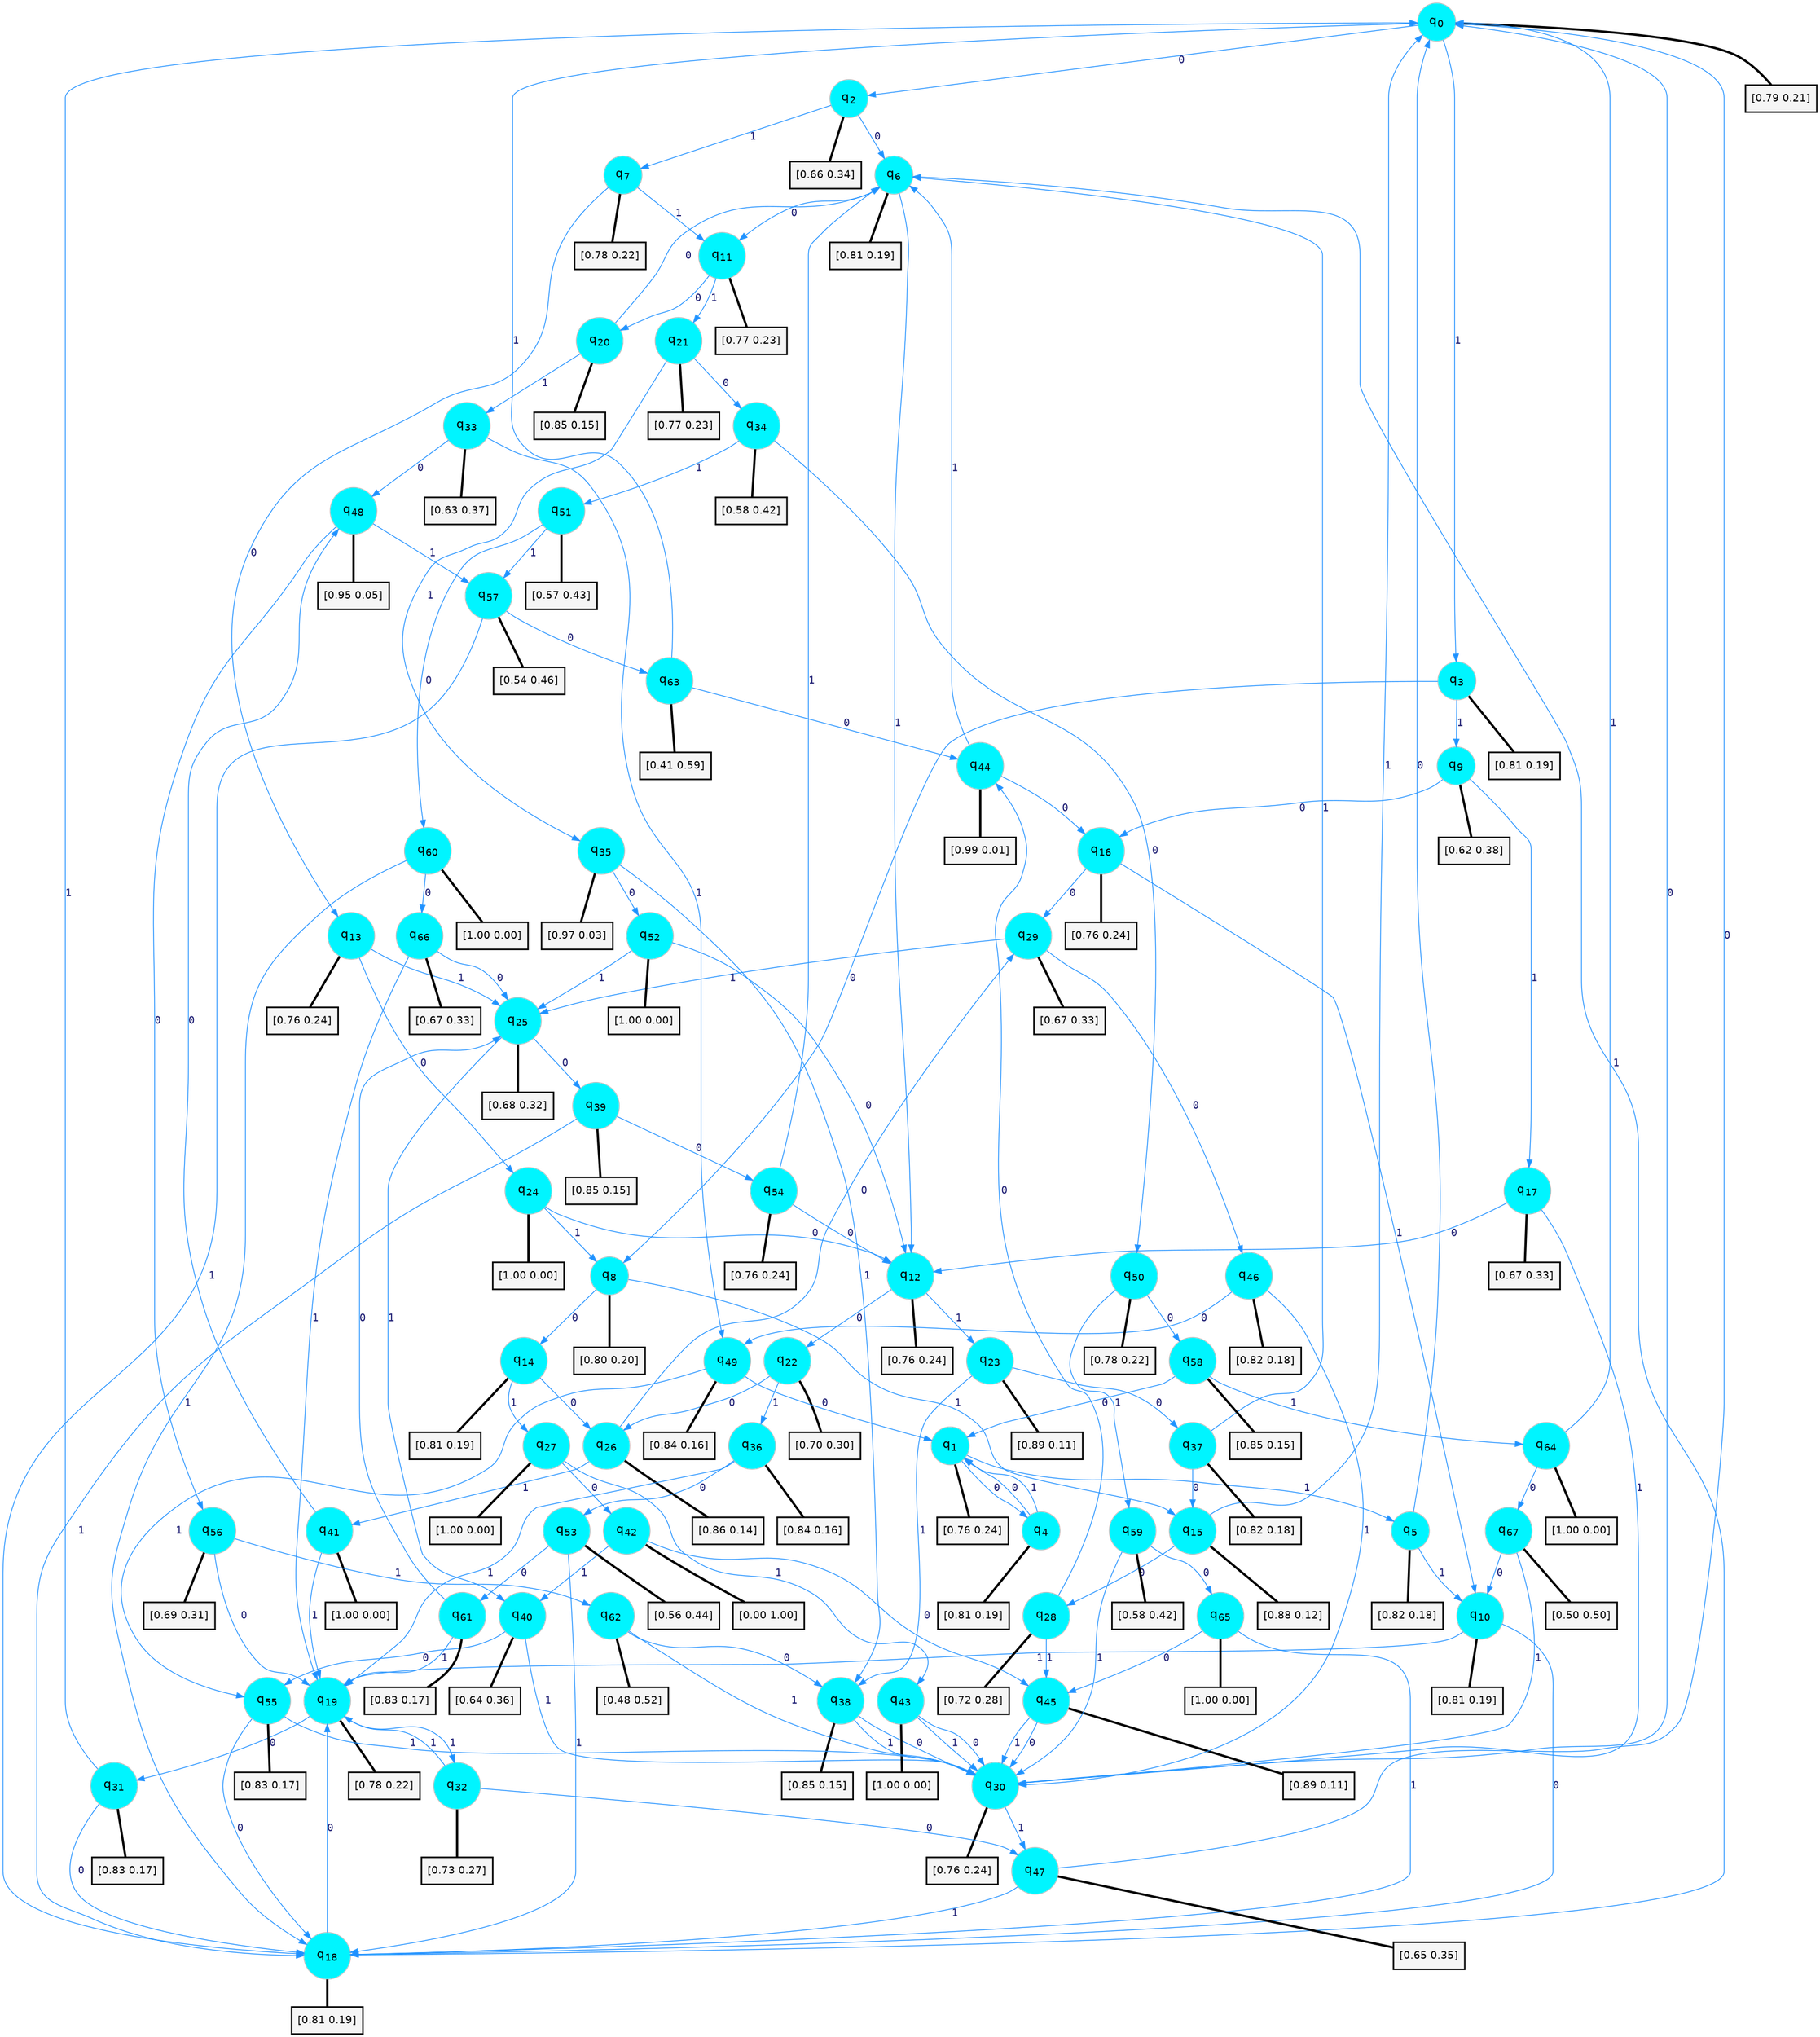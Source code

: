 digraph G {
graph [
bgcolor=transparent, dpi=300, rankdir=TD, size="40,25"];
node [
color=gray, fillcolor=turquoise1, fontcolor=black, fontname=Helvetica, fontsize=16, fontweight=bold, shape=circle, style=filled];
edge [
arrowsize=1, color=dodgerblue1, fontcolor=midnightblue, fontname=courier, fontweight=bold, penwidth=1, style=solid, weight=20];
0[label=<q<SUB>0</SUB>>];
1[label=<q<SUB>1</SUB>>];
2[label=<q<SUB>2</SUB>>];
3[label=<q<SUB>3</SUB>>];
4[label=<q<SUB>4</SUB>>];
5[label=<q<SUB>5</SUB>>];
6[label=<q<SUB>6</SUB>>];
7[label=<q<SUB>7</SUB>>];
8[label=<q<SUB>8</SUB>>];
9[label=<q<SUB>9</SUB>>];
10[label=<q<SUB>10</SUB>>];
11[label=<q<SUB>11</SUB>>];
12[label=<q<SUB>12</SUB>>];
13[label=<q<SUB>13</SUB>>];
14[label=<q<SUB>14</SUB>>];
15[label=<q<SUB>15</SUB>>];
16[label=<q<SUB>16</SUB>>];
17[label=<q<SUB>17</SUB>>];
18[label=<q<SUB>18</SUB>>];
19[label=<q<SUB>19</SUB>>];
20[label=<q<SUB>20</SUB>>];
21[label=<q<SUB>21</SUB>>];
22[label=<q<SUB>22</SUB>>];
23[label=<q<SUB>23</SUB>>];
24[label=<q<SUB>24</SUB>>];
25[label=<q<SUB>25</SUB>>];
26[label=<q<SUB>26</SUB>>];
27[label=<q<SUB>27</SUB>>];
28[label=<q<SUB>28</SUB>>];
29[label=<q<SUB>29</SUB>>];
30[label=<q<SUB>30</SUB>>];
31[label=<q<SUB>31</SUB>>];
32[label=<q<SUB>32</SUB>>];
33[label=<q<SUB>33</SUB>>];
34[label=<q<SUB>34</SUB>>];
35[label=<q<SUB>35</SUB>>];
36[label=<q<SUB>36</SUB>>];
37[label=<q<SUB>37</SUB>>];
38[label=<q<SUB>38</SUB>>];
39[label=<q<SUB>39</SUB>>];
40[label=<q<SUB>40</SUB>>];
41[label=<q<SUB>41</SUB>>];
42[label=<q<SUB>42</SUB>>];
43[label=<q<SUB>43</SUB>>];
44[label=<q<SUB>44</SUB>>];
45[label=<q<SUB>45</SUB>>];
46[label=<q<SUB>46</SUB>>];
47[label=<q<SUB>47</SUB>>];
48[label=<q<SUB>48</SUB>>];
49[label=<q<SUB>49</SUB>>];
50[label=<q<SUB>50</SUB>>];
51[label=<q<SUB>51</SUB>>];
52[label=<q<SUB>52</SUB>>];
53[label=<q<SUB>53</SUB>>];
54[label=<q<SUB>54</SUB>>];
55[label=<q<SUB>55</SUB>>];
56[label=<q<SUB>56</SUB>>];
57[label=<q<SUB>57</SUB>>];
58[label=<q<SUB>58</SUB>>];
59[label=<q<SUB>59</SUB>>];
60[label=<q<SUB>60</SUB>>];
61[label=<q<SUB>61</SUB>>];
62[label=<q<SUB>62</SUB>>];
63[label=<q<SUB>63</SUB>>];
64[label=<q<SUB>64</SUB>>];
65[label=<q<SUB>65</SUB>>];
66[label=<q<SUB>66</SUB>>];
67[label=<q<SUB>67</SUB>>];
68[label="[0.79 0.21]", shape=box,fontcolor=black, fontname=Helvetica, fontsize=14, penwidth=2, fillcolor=whitesmoke,color=black];
69[label="[0.76 0.24]", shape=box,fontcolor=black, fontname=Helvetica, fontsize=14, penwidth=2, fillcolor=whitesmoke,color=black];
70[label="[0.66 0.34]", shape=box,fontcolor=black, fontname=Helvetica, fontsize=14, penwidth=2, fillcolor=whitesmoke,color=black];
71[label="[0.81 0.19]", shape=box,fontcolor=black, fontname=Helvetica, fontsize=14, penwidth=2, fillcolor=whitesmoke,color=black];
72[label="[0.81 0.19]", shape=box,fontcolor=black, fontname=Helvetica, fontsize=14, penwidth=2, fillcolor=whitesmoke,color=black];
73[label="[0.82 0.18]", shape=box,fontcolor=black, fontname=Helvetica, fontsize=14, penwidth=2, fillcolor=whitesmoke,color=black];
74[label="[0.81 0.19]", shape=box,fontcolor=black, fontname=Helvetica, fontsize=14, penwidth=2, fillcolor=whitesmoke,color=black];
75[label="[0.78 0.22]", shape=box,fontcolor=black, fontname=Helvetica, fontsize=14, penwidth=2, fillcolor=whitesmoke,color=black];
76[label="[0.80 0.20]", shape=box,fontcolor=black, fontname=Helvetica, fontsize=14, penwidth=2, fillcolor=whitesmoke,color=black];
77[label="[0.62 0.38]", shape=box,fontcolor=black, fontname=Helvetica, fontsize=14, penwidth=2, fillcolor=whitesmoke,color=black];
78[label="[0.81 0.19]", shape=box,fontcolor=black, fontname=Helvetica, fontsize=14, penwidth=2, fillcolor=whitesmoke,color=black];
79[label="[0.77 0.23]", shape=box,fontcolor=black, fontname=Helvetica, fontsize=14, penwidth=2, fillcolor=whitesmoke,color=black];
80[label="[0.76 0.24]", shape=box,fontcolor=black, fontname=Helvetica, fontsize=14, penwidth=2, fillcolor=whitesmoke,color=black];
81[label="[0.76 0.24]", shape=box,fontcolor=black, fontname=Helvetica, fontsize=14, penwidth=2, fillcolor=whitesmoke,color=black];
82[label="[0.81 0.19]", shape=box,fontcolor=black, fontname=Helvetica, fontsize=14, penwidth=2, fillcolor=whitesmoke,color=black];
83[label="[0.88 0.12]", shape=box,fontcolor=black, fontname=Helvetica, fontsize=14, penwidth=2, fillcolor=whitesmoke,color=black];
84[label="[0.76 0.24]", shape=box,fontcolor=black, fontname=Helvetica, fontsize=14, penwidth=2, fillcolor=whitesmoke,color=black];
85[label="[0.67 0.33]", shape=box,fontcolor=black, fontname=Helvetica, fontsize=14, penwidth=2, fillcolor=whitesmoke,color=black];
86[label="[0.81 0.19]", shape=box,fontcolor=black, fontname=Helvetica, fontsize=14, penwidth=2, fillcolor=whitesmoke,color=black];
87[label="[0.78 0.22]", shape=box,fontcolor=black, fontname=Helvetica, fontsize=14, penwidth=2, fillcolor=whitesmoke,color=black];
88[label="[0.85 0.15]", shape=box,fontcolor=black, fontname=Helvetica, fontsize=14, penwidth=2, fillcolor=whitesmoke,color=black];
89[label="[0.77 0.23]", shape=box,fontcolor=black, fontname=Helvetica, fontsize=14, penwidth=2, fillcolor=whitesmoke,color=black];
90[label="[0.70 0.30]", shape=box,fontcolor=black, fontname=Helvetica, fontsize=14, penwidth=2, fillcolor=whitesmoke,color=black];
91[label="[0.89 0.11]", shape=box,fontcolor=black, fontname=Helvetica, fontsize=14, penwidth=2, fillcolor=whitesmoke,color=black];
92[label="[1.00 0.00]", shape=box,fontcolor=black, fontname=Helvetica, fontsize=14, penwidth=2, fillcolor=whitesmoke,color=black];
93[label="[0.68 0.32]", shape=box,fontcolor=black, fontname=Helvetica, fontsize=14, penwidth=2, fillcolor=whitesmoke,color=black];
94[label="[0.86 0.14]", shape=box,fontcolor=black, fontname=Helvetica, fontsize=14, penwidth=2, fillcolor=whitesmoke,color=black];
95[label="[1.00 0.00]", shape=box,fontcolor=black, fontname=Helvetica, fontsize=14, penwidth=2, fillcolor=whitesmoke,color=black];
96[label="[0.72 0.28]", shape=box,fontcolor=black, fontname=Helvetica, fontsize=14, penwidth=2, fillcolor=whitesmoke,color=black];
97[label="[0.67 0.33]", shape=box,fontcolor=black, fontname=Helvetica, fontsize=14, penwidth=2, fillcolor=whitesmoke,color=black];
98[label="[0.76 0.24]", shape=box,fontcolor=black, fontname=Helvetica, fontsize=14, penwidth=2, fillcolor=whitesmoke,color=black];
99[label="[0.83 0.17]", shape=box,fontcolor=black, fontname=Helvetica, fontsize=14, penwidth=2, fillcolor=whitesmoke,color=black];
100[label="[0.73 0.27]", shape=box,fontcolor=black, fontname=Helvetica, fontsize=14, penwidth=2, fillcolor=whitesmoke,color=black];
101[label="[0.63 0.37]", shape=box,fontcolor=black, fontname=Helvetica, fontsize=14, penwidth=2, fillcolor=whitesmoke,color=black];
102[label="[0.58 0.42]", shape=box,fontcolor=black, fontname=Helvetica, fontsize=14, penwidth=2, fillcolor=whitesmoke,color=black];
103[label="[0.97 0.03]", shape=box,fontcolor=black, fontname=Helvetica, fontsize=14, penwidth=2, fillcolor=whitesmoke,color=black];
104[label="[0.84 0.16]", shape=box,fontcolor=black, fontname=Helvetica, fontsize=14, penwidth=2, fillcolor=whitesmoke,color=black];
105[label="[0.82 0.18]", shape=box,fontcolor=black, fontname=Helvetica, fontsize=14, penwidth=2, fillcolor=whitesmoke,color=black];
106[label="[0.85 0.15]", shape=box,fontcolor=black, fontname=Helvetica, fontsize=14, penwidth=2, fillcolor=whitesmoke,color=black];
107[label="[0.85 0.15]", shape=box,fontcolor=black, fontname=Helvetica, fontsize=14, penwidth=2, fillcolor=whitesmoke,color=black];
108[label="[0.64 0.36]", shape=box,fontcolor=black, fontname=Helvetica, fontsize=14, penwidth=2, fillcolor=whitesmoke,color=black];
109[label="[1.00 0.00]", shape=box,fontcolor=black, fontname=Helvetica, fontsize=14, penwidth=2, fillcolor=whitesmoke,color=black];
110[label="[0.00 1.00]", shape=box,fontcolor=black, fontname=Helvetica, fontsize=14, penwidth=2, fillcolor=whitesmoke,color=black];
111[label="[1.00 0.00]", shape=box,fontcolor=black, fontname=Helvetica, fontsize=14, penwidth=2, fillcolor=whitesmoke,color=black];
112[label="[0.99 0.01]", shape=box,fontcolor=black, fontname=Helvetica, fontsize=14, penwidth=2, fillcolor=whitesmoke,color=black];
113[label="[0.89 0.11]", shape=box,fontcolor=black, fontname=Helvetica, fontsize=14, penwidth=2, fillcolor=whitesmoke,color=black];
114[label="[0.82 0.18]", shape=box,fontcolor=black, fontname=Helvetica, fontsize=14, penwidth=2, fillcolor=whitesmoke,color=black];
115[label="[0.65 0.35]", shape=box,fontcolor=black, fontname=Helvetica, fontsize=14, penwidth=2, fillcolor=whitesmoke,color=black];
116[label="[0.95 0.05]", shape=box,fontcolor=black, fontname=Helvetica, fontsize=14, penwidth=2, fillcolor=whitesmoke,color=black];
117[label="[0.84 0.16]", shape=box,fontcolor=black, fontname=Helvetica, fontsize=14, penwidth=2, fillcolor=whitesmoke,color=black];
118[label="[0.78 0.22]", shape=box,fontcolor=black, fontname=Helvetica, fontsize=14, penwidth=2, fillcolor=whitesmoke,color=black];
119[label="[0.57 0.43]", shape=box,fontcolor=black, fontname=Helvetica, fontsize=14, penwidth=2, fillcolor=whitesmoke,color=black];
120[label="[1.00 0.00]", shape=box,fontcolor=black, fontname=Helvetica, fontsize=14, penwidth=2, fillcolor=whitesmoke,color=black];
121[label="[0.56 0.44]", shape=box,fontcolor=black, fontname=Helvetica, fontsize=14, penwidth=2, fillcolor=whitesmoke,color=black];
122[label="[0.76 0.24]", shape=box,fontcolor=black, fontname=Helvetica, fontsize=14, penwidth=2, fillcolor=whitesmoke,color=black];
123[label="[0.83 0.17]", shape=box,fontcolor=black, fontname=Helvetica, fontsize=14, penwidth=2, fillcolor=whitesmoke,color=black];
124[label="[0.69 0.31]", shape=box,fontcolor=black, fontname=Helvetica, fontsize=14, penwidth=2, fillcolor=whitesmoke,color=black];
125[label="[0.54 0.46]", shape=box,fontcolor=black, fontname=Helvetica, fontsize=14, penwidth=2, fillcolor=whitesmoke,color=black];
126[label="[0.85 0.15]", shape=box,fontcolor=black, fontname=Helvetica, fontsize=14, penwidth=2, fillcolor=whitesmoke,color=black];
127[label="[0.58 0.42]", shape=box,fontcolor=black, fontname=Helvetica, fontsize=14, penwidth=2, fillcolor=whitesmoke,color=black];
128[label="[1.00 0.00]", shape=box,fontcolor=black, fontname=Helvetica, fontsize=14, penwidth=2, fillcolor=whitesmoke,color=black];
129[label="[0.83 0.17]", shape=box,fontcolor=black, fontname=Helvetica, fontsize=14, penwidth=2, fillcolor=whitesmoke,color=black];
130[label="[0.48 0.52]", shape=box,fontcolor=black, fontname=Helvetica, fontsize=14, penwidth=2, fillcolor=whitesmoke,color=black];
131[label="[0.41 0.59]", shape=box,fontcolor=black, fontname=Helvetica, fontsize=14, penwidth=2, fillcolor=whitesmoke,color=black];
132[label="[1.00 0.00]", shape=box,fontcolor=black, fontname=Helvetica, fontsize=14, penwidth=2, fillcolor=whitesmoke,color=black];
133[label="[1.00 0.00]", shape=box,fontcolor=black, fontname=Helvetica, fontsize=14, penwidth=2, fillcolor=whitesmoke,color=black];
134[label="[0.67 0.33]", shape=box,fontcolor=black, fontname=Helvetica, fontsize=14, penwidth=2, fillcolor=whitesmoke,color=black];
135[label="[0.50 0.50]", shape=box,fontcolor=black, fontname=Helvetica, fontsize=14, penwidth=2, fillcolor=whitesmoke,color=black];
0->2 [label=0];
0->3 [label=1];
0->68 [arrowhead=none, penwidth=3,color=black];
1->4 [label=0];
1->5 [label=1];
1->69 [arrowhead=none, penwidth=3,color=black];
2->6 [label=0];
2->7 [label=1];
2->70 [arrowhead=none, penwidth=3,color=black];
3->8 [label=0];
3->9 [label=1];
3->71 [arrowhead=none, penwidth=3,color=black];
4->1 [label=0];
4->1 [label=1];
4->72 [arrowhead=none, penwidth=3,color=black];
5->0 [label=0];
5->10 [label=1];
5->73 [arrowhead=none, penwidth=3,color=black];
6->11 [label=0];
6->12 [label=1];
6->74 [arrowhead=none, penwidth=3,color=black];
7->13 [label=0];
7->11 [label=1];
7->75 [arrowhead=none, penwidth=3,color=black];
8->14 [label=0];
8->15 [label=1];
8->76 [arrowhead=none, penwidth=3,color=black];
9->16 [label=0];
9->17 [label=1];
9->77 [arrowhead=none, penwidth=3,color=black];
10->18 [label=0];
10->19 [label=1];
10->78 [arrowhead=none, penwidth=3,color=black];
11->20 [label=0];
11->21 [label=1];
11->79 [arrowhead=none, penwidth=3,color=black];
12->22 [label=0];
12->23 [label=1];
12->80 [arrowhead=none, penwidth=3,color=black];
13->24 [label=0];
13->25 [label=1];
13->81 [arrowhead=none, penwidth=3,color=black];
14->26 [label=0];
14->27 [label=1];
14->82 [arrowhead=none, penwidth=3,color=black];
15->28 [label=0];
15->0 [label=1];
15->83 [arrowhead=none, penwidth=3,color=black];
16->29 [label=0];
16->10 [label=1];
16->84 [arrowhead=none, penwidth=3,color=black];
17->12 [label=0];
17->30 [label=1];
17->85 [arrowhead=none, penwidth=3,color=black];
18->19 [label=0];
18->6 [label=1];
18->86 [arrowhead=none, penwidth=3,color=black];
19->31 [label=0];
19->32 [label=1];
19->87 [arrowhead=none, penwidth=3,color=black];
20->6 [label=0];
20->33 [label=1];
20->88 [arrowhead=none, penwidth=3,color=black];
21->34 [label=0];
21->35 [label=1];
21->89 [arrowhead=none, penwidth=3,color=black];
22->26 [label=0];
22->36 [label=1];
22->90 [arrowhead=none, penwidth=3,color=black];
23->37 [label=0];
23->38 [label=1];
23->91 [arrowhead=none, penwidth=3,color=black];
24->12 [label=0];
24->8 [label=1];
24->92 [arrowhead=none, penwidth=3,color=black];
25->39 [label=0];
25->40 [label=1];
25->93 [arrowhead=none, penwidth=3,color=black];
26->29 [label=0];
26->41 [label=1];
26->94 [arrowhead=none, penwidth=3,color=black];
27->42 [label=0];
27->43 [label=1];
27->95 [arrowhead=none, penwidth=3,color=black];
28->44 [label=0];
28->45 [label=1];
28->96 [arrowhead=none, penwidth=3,color=black];
29->46 [label=0];
29->25 [label=1];
29->97 [arrowhead=none, penwidth=3,color=black];
30->0 [label=0];
30->47 [label=1];
30->98 [arrowhead=none, penwidth=3,color=black];
31->18 [label=0];
31->0 [label=1];
31->99 [arrowhead=none, penwidth=3,color=black];
32->47 [label=0];
32->19 [label=1];
32->100 [arrowhead=none, penwidth=3,color=black];
33->48 [label=0];
33->49 [label=1];
33->101 [arrowhead=none, penwidth=3,color=black];
34->50 [label=0];
34->51 [label=1];
34->102 [arrowhead=none, penwidth=3,color=black];
35->52 [label=0];
35->38 [label=1];
35->103 [arrowhead=none, penwidth=3,color=black];
36->53 [label=0];
36->19 [label=1];
36->104 [arrowhead=none, penwidth=3,color=black];
37->15 [label=0];
37->6 [label=1];
37->105 [arrowhead=none, penwidth=3,color=black];
38->30 [label=0];
38->30 [label=1];
38->106 [arrowhead=none, penwidth=3,color=black];
39->54 [label=0];
39->18 [label=1];
39->107 [arrowhead=none, penwidth=3,color=black];
40->55 [label=0];
40->30 [label=1];
40->108 [arrowhead=none, penwidth=3,color=black];
41->48 [label=0];
41->19 [label=1];
41->109 [arrowhead=none, penwidth=3,color=black];
42->45 [label=0];
42->40 [label=1];
42->110 [arrowhead=none, penwidth=3,color=black];
43->30 [label=0];
43->30 [label=1];
43->111 [arrowhead=none, penwidth=3,color=black];
44->16 [label=0];
44->6 [label=1];
44->112 [arrowhead=none, penwidth=3,color=black];
45->30 [label=0];
45->30 [label=1];
45->113 [arrowhead=none, penwidth=3,color=black];
46->49 [label=0];
46->30 [label=1];
46->114 [arrowhead=none, penwidth=3,color=black];
47->0 [label=0];
47->18 [label=1];
47->115 [arrowhead=none, penwidth=3,color=black];
48->56 [label=0];
48->57 [label=1];
48->116 [arrowhead=none, penwidth=3,color=black];
49->1 [label=0];
49->55 [label=1];
49->117 [arrowhead=none, penwidth=3,color=black];
50->58 [label=0];
50->59 [label=1];
50->118 [arrowhead=none, penwidth=3,color=black];
51->60 [label=0];
51->57 [label=1];
51->119 [arrowhead=none, penwidth=3,color=black];
52->12 [label=0];
52->25 [label=1];
52->120 [arrowhead=none, penwidth=3,color=black];
53->61 [label=0];
53->18 [label=1];
53->121 [arrowhead=none, penwidth=3,color=black];
54->12 [label=0];
54->6 [label=1];
54->122 [arrowhead=none, penwidth=3,color=black];
55->18 [label=0];
55->30 [label=1];
55->123 [arrowhead=none, penwidth=3,color=black];
56->19 [label=0];
56->62 [label=1];
56->124 [arrowhead=none, penwidth=3,color=black];
57->63 [label=0];
57->18 [label=1];
57->125 [arrowhead=none, penwidth=3,color=black];
58->1 [label=0];
58->64 [label=1];
58->126 [arrowhead=none, penwidth=3,color=black];
59->65 [label=0];
59->30 [label=1];
59->127 [arrowhead=none, penwidth=3,color=black];
60->66 [label=0];
60->18 [label=1];
60->128 [arrowhead=none, penwidth=3,color=black];
61->25 [label=0];
61->19 [label=1];
61->129 [arrowhead=none, penwidth=3,color=black];
62->38 [label=0];
62->30 [label=1];
62->130 [arrowhead=none, penwidth=3,color=black];
63->44 [label=0];
63->0 [label=1];
63->131 [arrowhead=none, penwidth=3,color=black];
64->67 [label=0];
64->0 [label=1];
64->132 [arrowhead=none, penwidth=3,color=black];
65->45 [label=0];
65->18 [label=1];
65->133 [arrowhead=none, penwidth=3,color=black];
66->25 [label=0];
66->19 [label=1];
66->134 [arrowhead=none, penwidth=3,color=black];
67->10 [label=0];
67->30 [label=1];
67->135 [arrowhead=none, penwidth=3,color=black];
}
